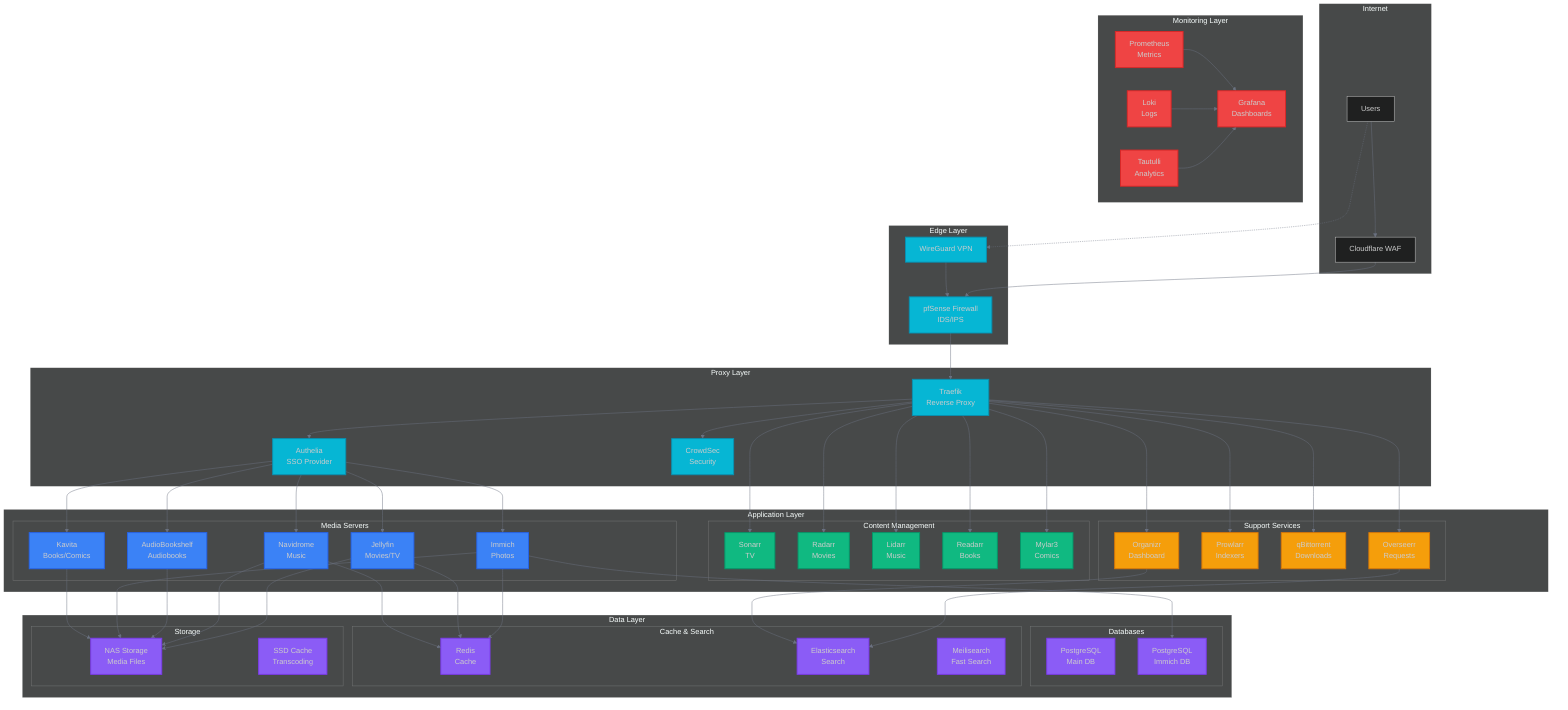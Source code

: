 %%{init: {'theme':'dark', 'themeVariables': { 'primaryColor': '#1f2937', 'primaryTextColor': '#fff', 'primaryBorderColor': '#374151', 'lineColor': '#6b7280', 'secondaryColor': '#374151', 'tertiaryColor': '#1f2937'}}}%%

graph TB
    subgraph "Internet"
        U[Users]
        CF[Cloudflare WAF]
    end
    
    subgraph "Edge Layer"
        FW[pfSense Firewall<br/>IDS/IPS]
        VPN[WireGuard VPN]
    end
    
    subgraph "Proxy Layer"
        TR[Traefik<br/>Reverse Proxy]
        AUTH[Authelia<br/>SSO Provider]
        CS[CrowdSec<br/>Security]
    end
    
    subgraph "Application Layer"
        subgraph "Media Servers"
            JF[Jellyfin<br/>Movies/TV]
            NAV[Navidrome<br/>Music]
            ABS[AudioBookshelf<br/>Audiobooks]
            IMM[Immich<br/>Photos]
            KAV[Kavita<br/>Books/Comics]
        end
        
        subgraph "Content Management"
            SON[Sonarr<br/>TV]
            RAD[Radarr<br/>Movies]
            LID[Lidarr<br/>Music]
            READ[Readarr<br/>Books]
            MYL[Mylar3<br/>Comics]
        end
        
        subgraph "Support Services"
            OVER[Overseerr<br/>Requests]
            PROW[Prowlarr<br/>Indexers]
            QB[qBittorrent<br/>Downloads]
            ORG[Organizr<br/>Dashboard]
        end
    end
    
    subgraph "Data Layer"
        subgraph "Databases"
            PG[PostgreSQL<br/>Main DB]
            PG_IMM[PostgreSQL<br/>Immich DB]
        end
        
        subgraph "Cache & Search"
            RED[Redis<br/>Cache]
            ES[Elasticsearch<br/>Search]
            MEIL[Meilisearch<br/>Fast Search]
        end
        
        subgraph "Storage"
            NAS[NAS Storage<br/>Media Files]
            SSD[SSD Cache<br/>Transcoding]
        end
    end
    
    subgraph "Monitoring Layer"
        PROM[Prometheus<br/>Metrics]
        GRAF[Grafana<br/>Dashboards]
        LOKI[Loki<br/>Logs]
        TAUT[Tautulli<br/>Analytics]
    end
    
    %% Connections
    U --> CF
    CF --> FW
    U -.-> VPN
    VPN --> FW
    FW --> TR
    TR --> AUTH
    TR --> CS
    
    AUTH --> JF
    AUTH --> NAV
    AUTH --> ABS
    AUTH --> IMM
    AUTH --> KAV
    
    TR --> SON
    TR --> RAD
    TR --> LID
    TR --> READ
    TR --> MYL
    
    TR --> OVER
    TR --> PROW
    TR --> QB
    TR --> ORG
    
    JF --> NAS
    NAV --> NAS
    ABS --> NAS
    IMM --> NAS
    KAV --> NAS
    
    IMM --> PG_IMM
    IMM --> RED
    
    JF --> RED
    NAV --> RED
    
    OVER --> ES
    ORG --> ES
    
    PROM --> GRAF
    LOKI --> GRAF
    TAUT --> GRAF
    
    %% Styling
    classDef media fill:#3b82f6,stroke:#2563eb,stroke-width:2px
    classDef content fill:#10b981,stroke:#059669,stroke-width:2px
    classDef support fill:#f59e0b,stroke:#d97706,stroke-width:2px
    classDef data fill:#8b5cf6,stroke:#7c3aed,stroke-width:2px
    classDef monitoring fill:#ef4444,stroke:#dc2626,stroke-width:2px
    classDef security fill:#06b6d4,stroke:#0891b2,stroke-width:2px
    
    class JF,NAV,ABS,IMM,KAV media
    class SON,RAD,LID,READ,MYL content
    class OVER,PROW,QB,ORG support
    class PG,PG_IMM,RED,ES,MEIL,NAS,SSD data
    class PROM,GRAF,LOKI,TAUT monitoring
    class FW,VPN,TR,AUTH,CS security